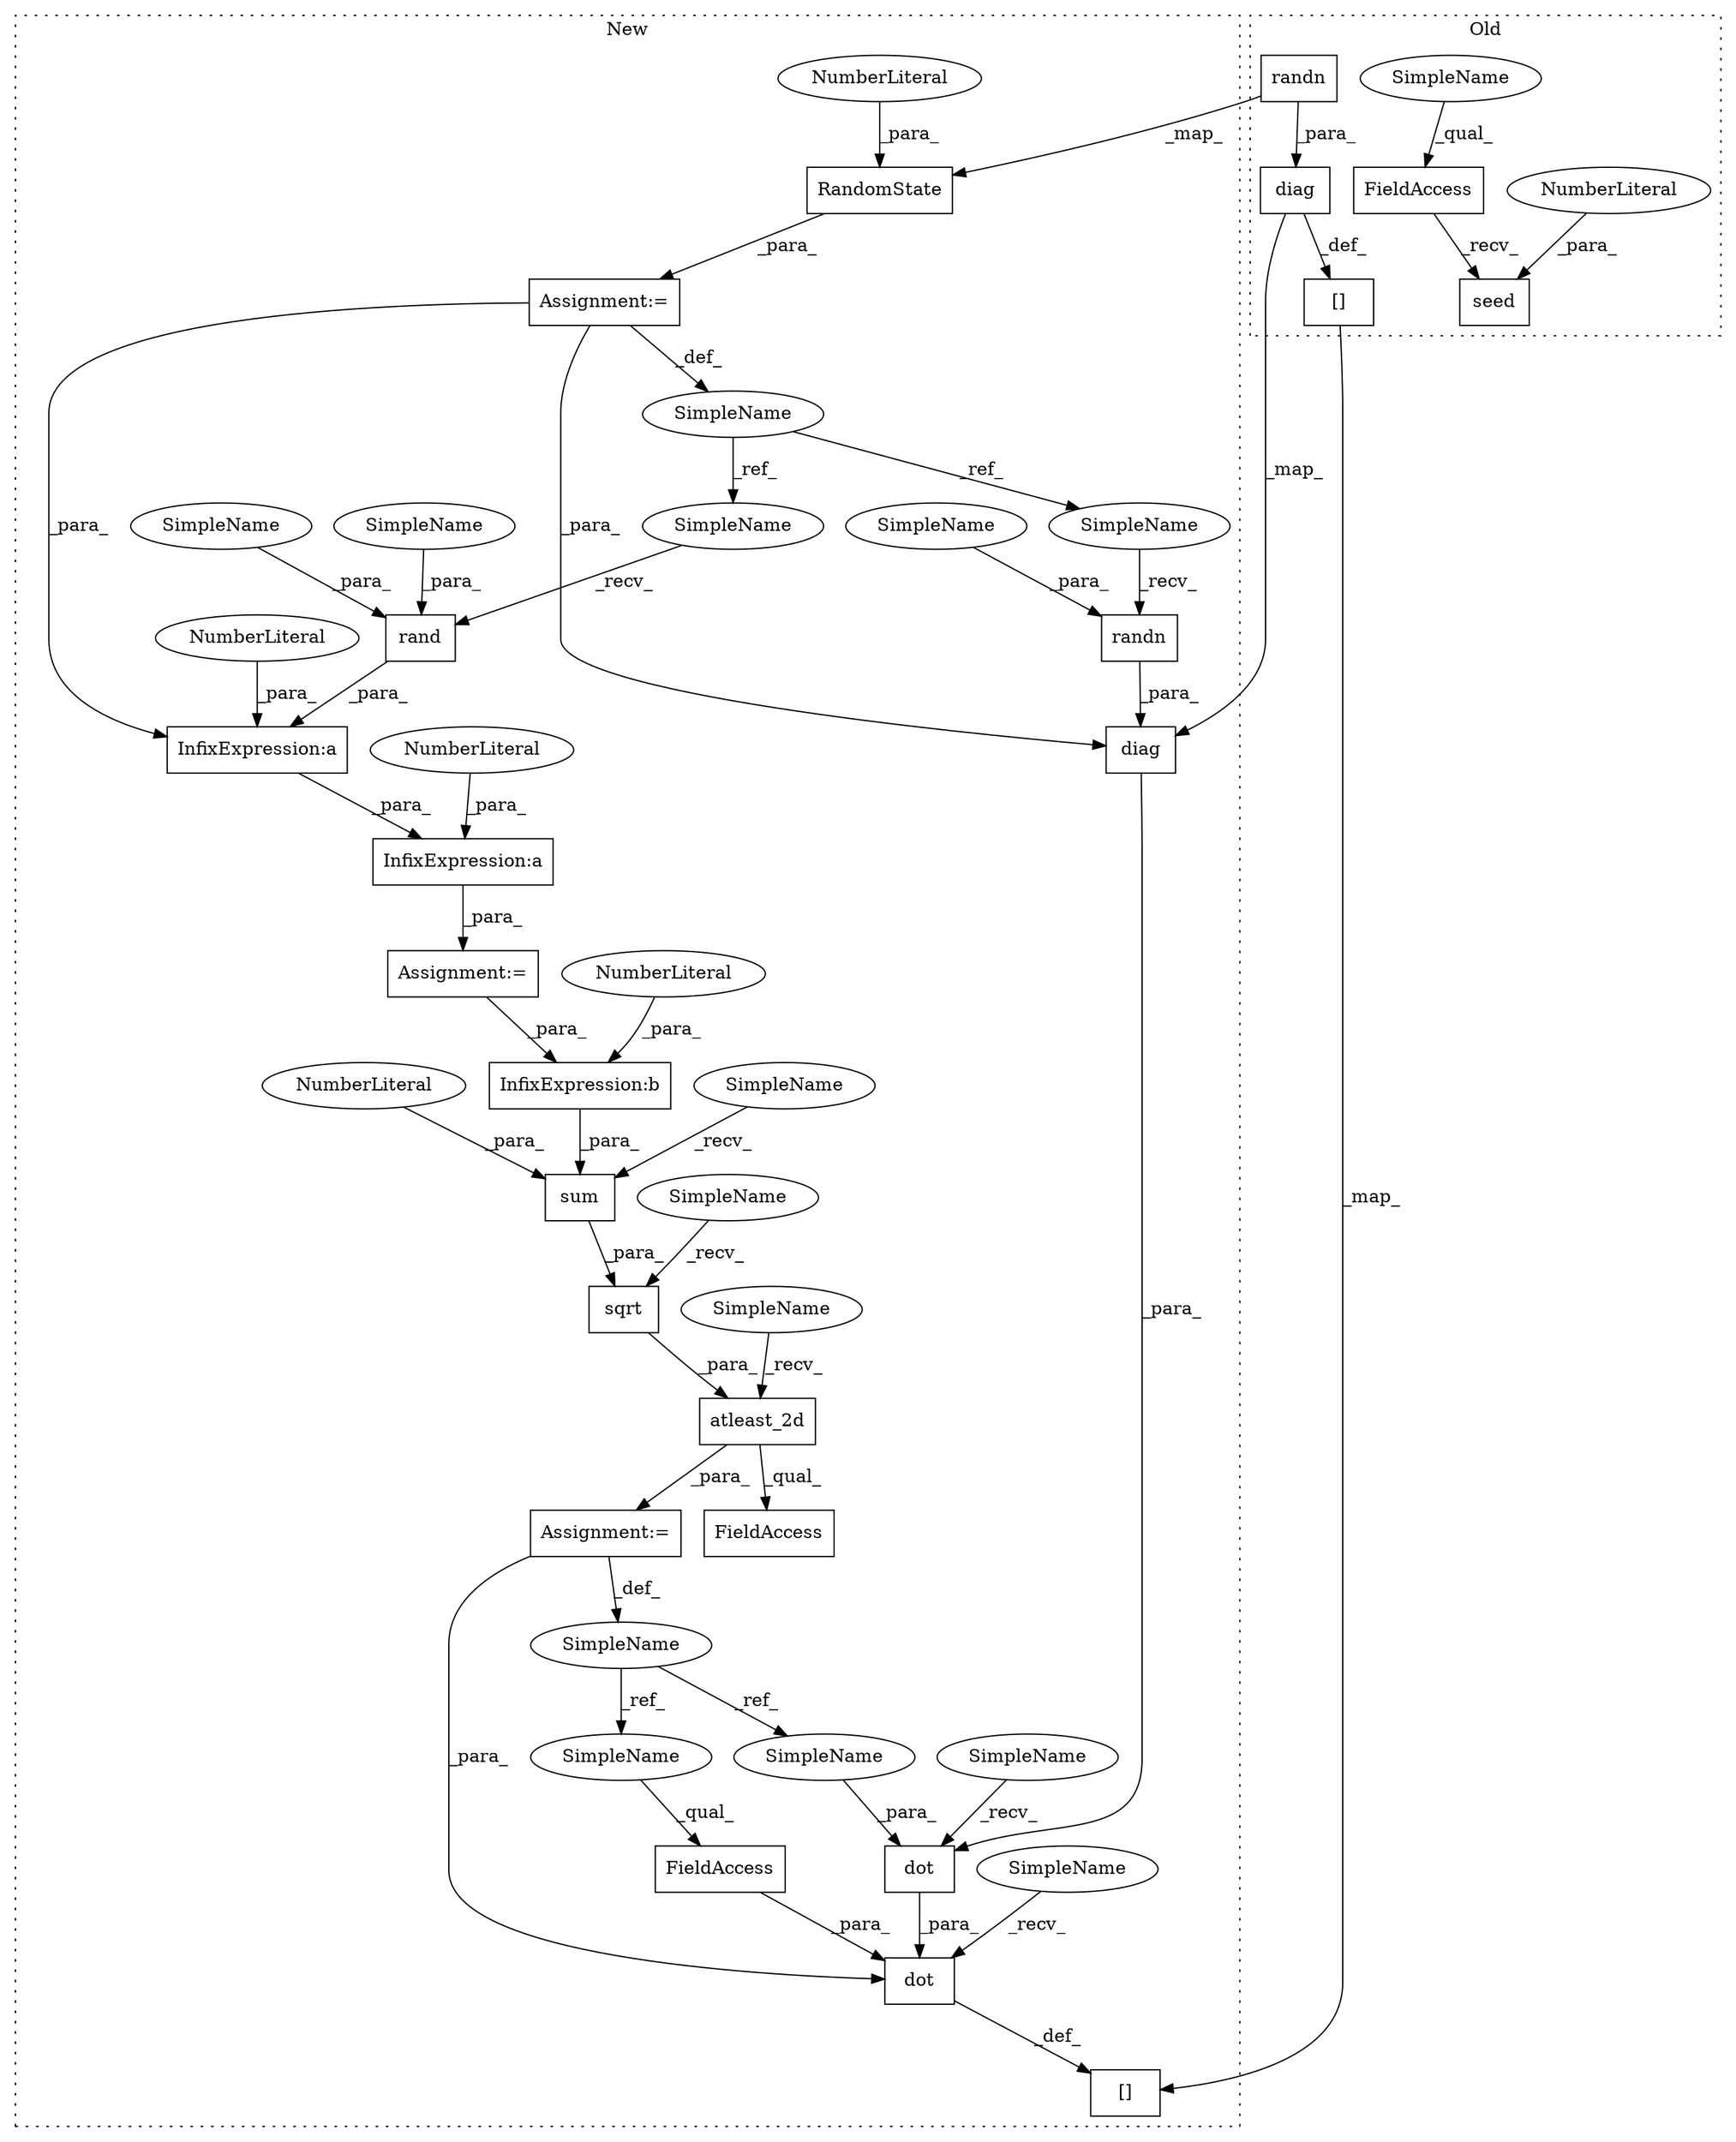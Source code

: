 digraph G {
subgraph cluster0 {
1 [label="seed" a="32" s="260,269" l="5,1" shape="box"];
3 [label="NumberLiteral" a="34" s="265" l="4" shape="ellipse"];
4 [label="FieldAccess" a="22" s="247" l="12" shape="box"];
20 [label="diag" a="32" s="491,504" l="5,1" shape="box"];
22 [label="[]" a="2" s="474,483" l="8,1" shape="box"];
24 [label="randn" a="32" s="309,320" l="6,1" shape="box"];
39 [label="SimpleName" a="42" s="247" l="5" shape="ellipse"];
label = "Old";
style="dotted";
}
subgraph cluster1 {
2 [label="sqrt" a="32" s="419,442" l="5,1" shape="box"];
5 [label="Assignment:=" a="7" s="360" l="1" shape="box"];
6 [label="Assignment:=" a="7" s="394" l="2" shape="box"];
7 [label="atleast_2d" a="32" s="402,443" l="11,1" shape="box"];
8 [label="InfixExpression:a" a="27" s="382" l="3" shape="box"];
9 [label="rand" a="32" s="370,380" l="5,1" shape="box"];
10 [label="InfixExpression:a" a="27" s="364" l="3" shape="box"];
11 [label="randn" a="32" s="339,350" l="6,1" shape="box"];
12 [label="InfixExpression:b" a="27" s="435" l="3" shape="box"];
13 [label="NumberLiteral" a="34" s="438" l="1" shape="ellipse"];
14 [label="NumberLiteral" a="34" s="385" l="1" shape="ellipse"];
15 [label="NumberLiteral" a="34" s="363" l="1" shape="ellipse"];
16 [label="FieldAccess" a="22" s="396" l="50" shape="box"];
17 [label="FieldAccess" a="22" s="652" l="3" shape="box"];
18 [label="SimpleName" a="42" s="393" l="1" shape="ellipse"];
19 [label="dot" a="32" s="624,650" l="4,1" shape="box"];
21 [label="diag" a="32" s="636,649" l="5,1" shape="box"];
23 [label="[]" a="2" s="597,606" l="8,1" shape="box"];
25 [label="RandomState" a="32" s="293,309" l="12,1" shape="box"];
26 [label="NumberLiteral" a="34" s="305" l="4" shape="ellipse"];
27 [label="dot" a="32" s="614,655" l="4,1" shape="box"];
28 [label="SimpleName" a="42" s="277" l="2" shape="ellipse"];
29 [label="sum" a="32" s="430,441" l="4,1" shape="box"];
30 [label="NumberLiteral" a="34" s="440" l="1" shape="ellipse"];
31 [label="Assignment:=" a="7" s="279" l="1" shape="box"];
32 [label="SimpleName" a="42" s="375" l="2" shape="ellipse"];
33 [label="SimpleName" a="42" s="348" l="2" shape="ellipse"];
34 [label="SimpleName" a="42" s="378" l="2" shape="ellipse"];
35 [label="SimpleName" a="42" s="336" l="2" shape="ellipse"];
36 [label="SimpleName" a="42" s="367" l="2" shape="ellipse"];
37 [label="SimpleName" a="42" s="628" l="1" shape="ellipse"];
38 [label="SimpleName" a="42" s="652" l="1" shape="ellipse"];
40 [label="SimpleName" a="42" s="608" l="5" shape="ellipse"];
41 [label="SimpleName" a="42" s="424" l="5" shape="ellipse"];
42 [label="SimpleName" a="42" s="618" l="5" shape="ellipse"];
43 [label="SimpleName" a="42" s="413" l="5" shape="ellipse"];
44 [label="SimpleName" a="42" s="396" l="5" shape="ellipse"];
label = "New";
style="dotted";
}
2 -> 7 [label="_para_"];
3 -> 1 [label="_para_"];
4 -> 1 [label="_recv_"];
5 -> 12 [label="_para_"];
6 -> 27 [label="_para_"];
6 -> 18 [label="_def_"];
7 -> 6 [label="_para_"];
7 -> 16 [label="_qual_"];
8 -> 5 [label="_para_"];
9 -> 10 [label="_para_"];
10 -> 8 [label="_para_"];
11 -> 21 [label="_para_"];
12 -> 29 [label="_para_"];
13 -> 12 [label="_para_"];
14 -> 8 [label="_para_"];
15 -> 10 [label="_para_"];
17 -> 27 [label="_para_"];
18 -> 37 [label="_ref_"];
18 -> 38 [label="_ref_"];
19 -> 27 [label="_para_"];
20 -> 22 [label="_def_"];
20 -> 21 [label="_map_"];
21 -> 19 [label="_para_"];
22 -> 23 [label="_map_"];
24 -> 20 [label="_para_"];
24 -> 25 [label="_map_"];
25 -> 31 [label="_para_"];
26 -> 25 [label="_para_"];
27 -> 23 [label="_def_"];
28 -> 35 [label="_ref_"];
28 -> 36 [label="_ref_"];
29 -> 2 [label="_para_"];
30 -> 29 [label="_para_"];
31 -> 21 [label="_para_"];
31 -> 28 [label="_def_"];
31 -> 10 [label="_para_"];
32 -> 9 [label="_para_"];
33 -> 11 [label="_para_"];
34 -> 9 [label="_para_"];
35 -> 11 [label="_recv_"];
36 -> 9 [label="_recv_"];
37 -> 19 [label="_para_"];
38 -> 17 [label="_qual_"];
39 -> 4 [label="_qual_"];
40 -> 27 [label="_recv_"];
41 -> 29 [label="_recv_"];
42 -> 19 [label="_recv_"];
43 -> 2 [label="_recv_"];
44 -> 7 [label="_recv_"];
}